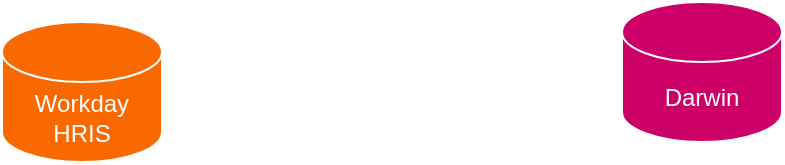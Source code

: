 <mxfile version="24.7.6">
  <diagram name="Page-1" id="A9XR1jZGHq--YnNvkIuj">
    <mxGraphModel dx="1050" dy="557" grid="1" gridSize="10" guides="1" tooltips="1" connect="1" arrows="1" fold="1" page="1" pageScale="1" pageWidth="850" pageHeight="1100" math="0" shadow="0">
      <root>
        <mxCell id="0" />
        <mxCell id="1" parent="0" />
        <mxCell id="-0u0BnXHOa6PvTaj0j1a-1" value="&lt;font color=&quot;#ffffff&quot;&gt;Workday HRIS&lt;/font&gt;" style="shape=cylinder3;whiteSpace=wrap;html=1;boundedLbl=1;backgroundOutline=1;size=15;fillColor=#fa6800;fontColor=#000000;strokeColor=#FFFFFF;" vertex="1" parent="1">
          <mxGeometry x="200" y="260" width="80" height="70" as="geometry" />
        </mxCell>
        <mxCell id="-0u0BnXHOa6PvTaj0j1a-2" value="&lt;font color=&quot;#ffffff&quot;&gt;Darwin&lt;/font&gt;" style="shape=cylinder3;whiteSpace=wrap;html=1;boundedLbl=1;backgroundOutline=1;size=15;fillColor=#CC0066;fontColor=#000000;strokeColor=#FFFFFF;" vertex="1" parent="1">
          <mxGeometry x="510" y="250" width="80" height="70" as="geometry" />
        </mxCell>
      </root>
    </mxGraphModel>
  </diagram>
</mxfile>
